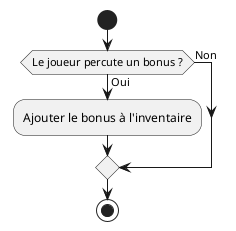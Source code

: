 @startuml sub-bonus

start
if (Le joueur percute un bonus ?) then (Oui)
  :Ajouter le bonus à l'inventaire;
else (Non)
endif
stop

@enduml
